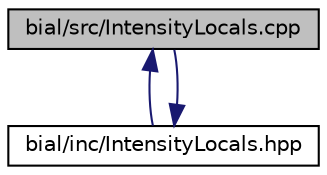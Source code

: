 digraph "bial/src/IntensityLocals.cpp"
{
  edge [fontname="Helvetica",fontsize="10",labelfontname="Helvetica",labelfontsize="10"];
  node [fontname="Helvetica",fontsize="10",shape=record];
  Node1 [label="bial/src/IntensityLocals.cpp",height=0.2,width=0.4,color="black", fillcolor="grey75", style="filled", fontcolor="black"];
  Node1 -> Node2 [dir="back",color="midnightblue",fontsize="10",style="solid",fontname="Helvetica"];
  Node2 [label="bial/inc/IntensityLocals.hpp",height=0.2,width=0.4,color="black", fillcolor="white", style="filled",URL="$_intensity_locals_8hpp.html"];
  Node2 -> Node1 [dir="back",color="midnightblue",fontsize="10",style="solid",fontname="Helvetica"];
}
